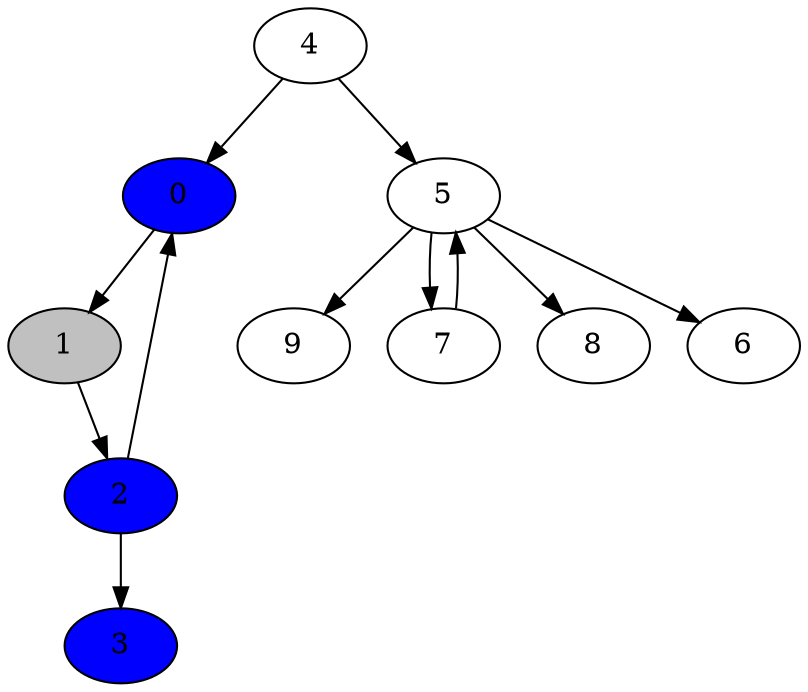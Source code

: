 digraph {
	0 [label=0 fillcolor=blue style=filled]
	0 -> 1
	1 [label=1 fillcolor=grey style=filled]
	1 -> 2
	2 [label=2 fillcolor=blue style=filled]
	2 -> 0
	2 -> 3
	3 [label=3 fillcolor=blue style=filled]
	4 [label=4]
	4 -> 0
	4 -> 5
	5 [label=5]
	5 -> 9
	5 -> 7
	5 -> 8
	5 -> 6
	6 [label=6]
	7 [label=7]
	7 -> 5
	8 [label=8]
	9 [label=9]
}
